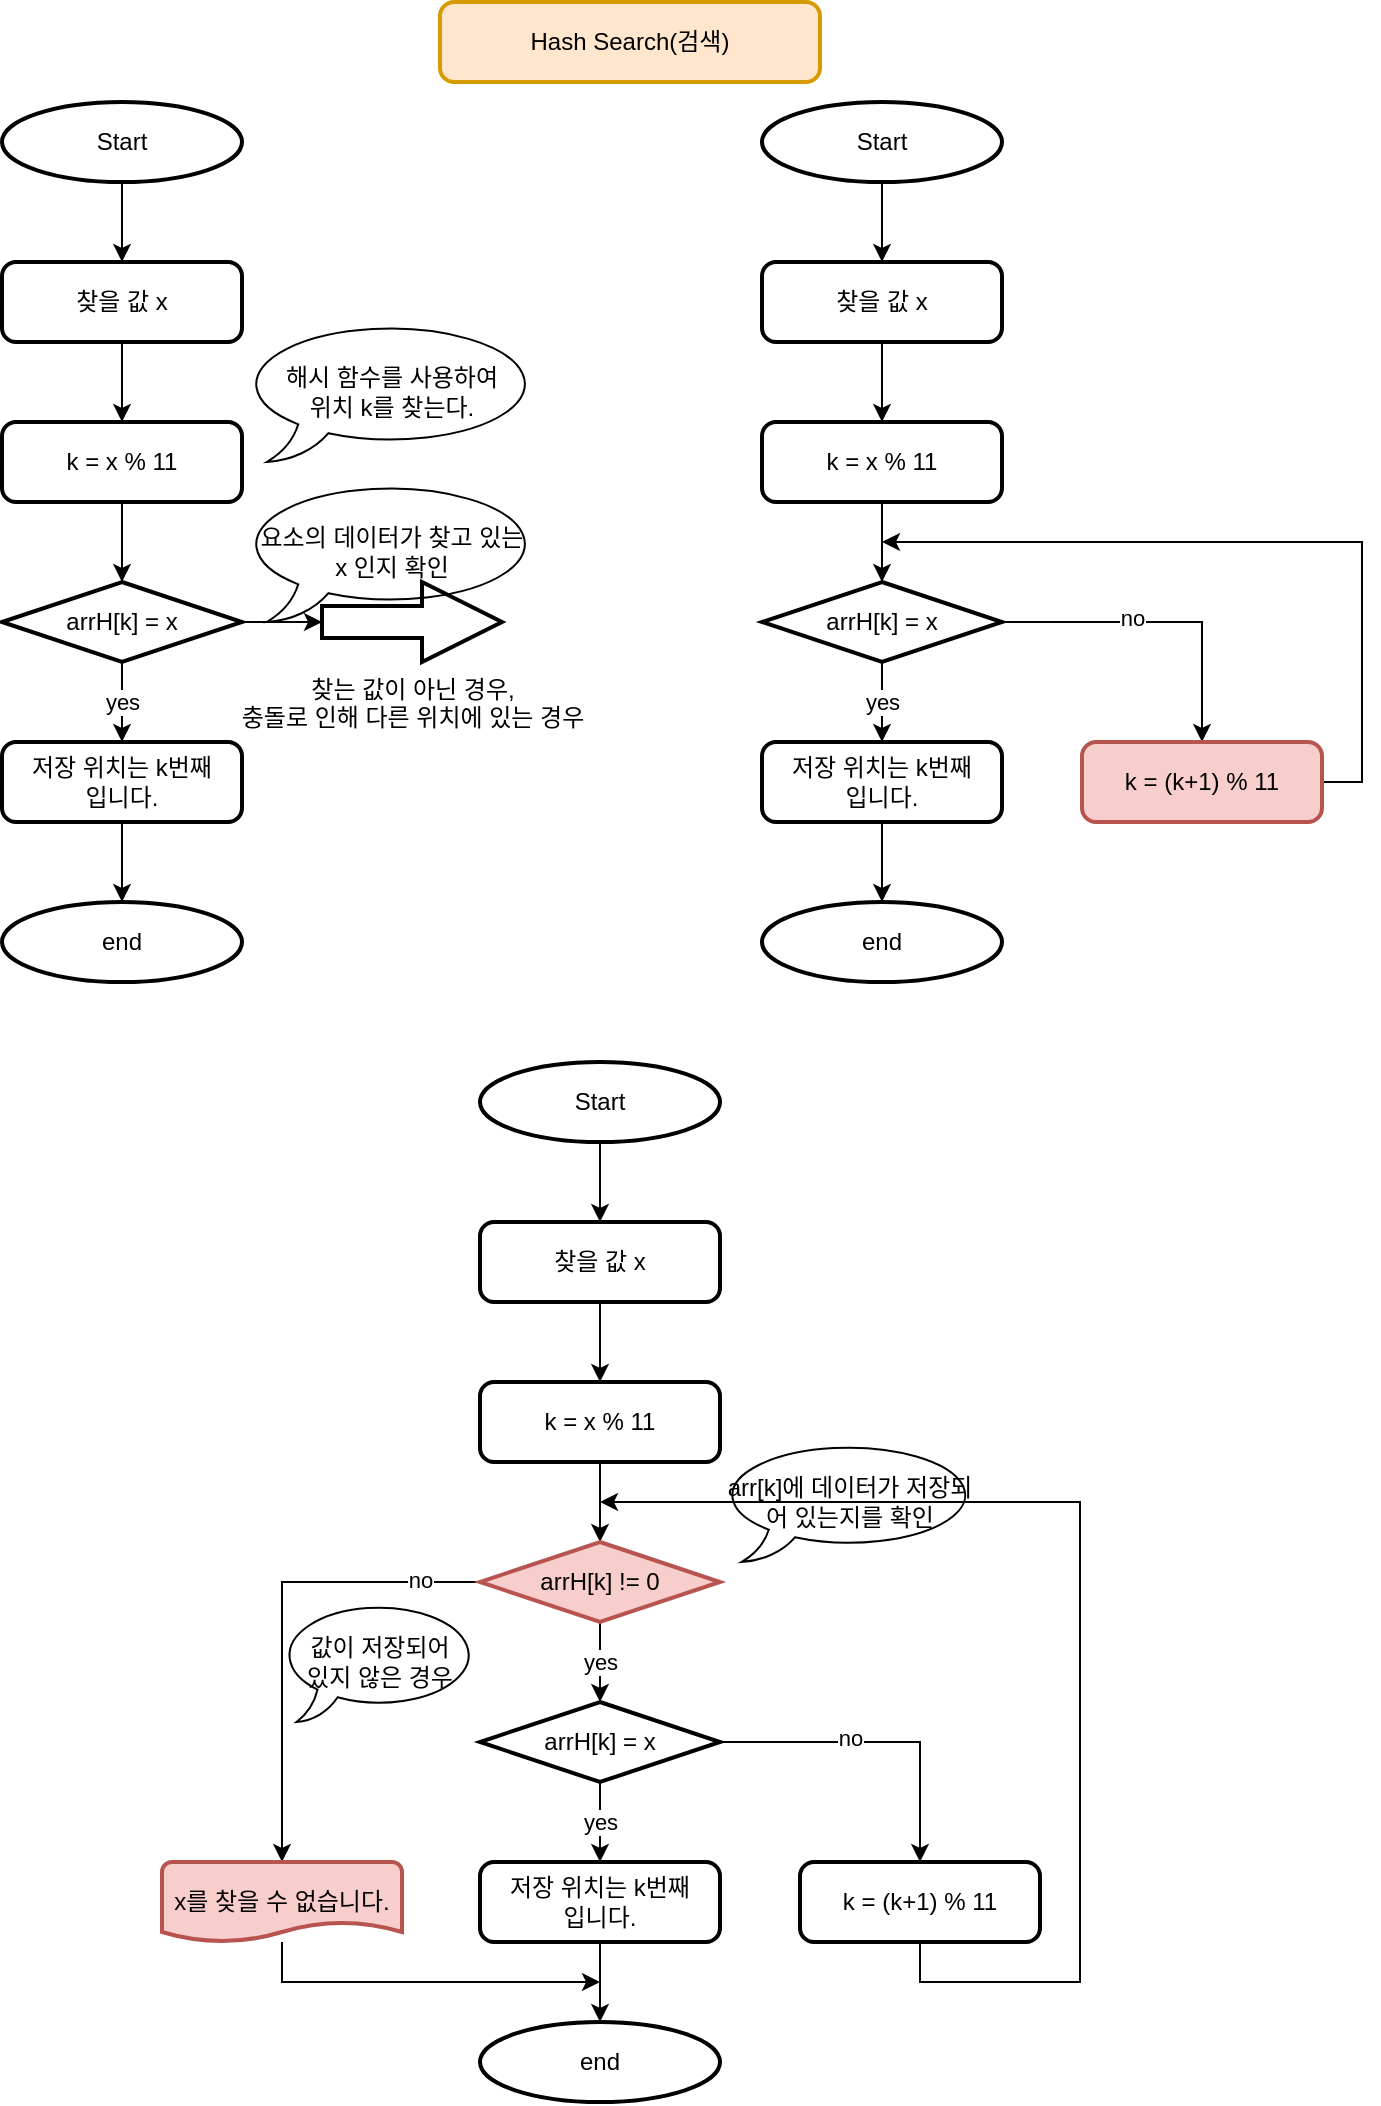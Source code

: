 <mxfile version="16.4.0" type="device"><diagram id="mcG1KdtRjJhZmO_n41ix" name="페이지-1"><mxGraphModel dx="1896" dy="1153" grid="1" gridSize="10" guides="1" tooltips="1" connect="1" arrows="1" fold="1" page="1" pageScale="1" pageWidth="827" pageHeight="1169" math="0" shadow="0"><root><mxCell id="0"/><mxCell id="1" parent="0"/><mxCell id="l-i40e42PNDgHIKyfGgY-1" value="Hash Search(검색)" style="rounded=1;whiteSpace=wrap;html=1;absoluteArcSize=1;arcSize=14;strokeWidth=2;fillColor=#ffe6cc;strokeColor=#d79b00;" vertex="1" parent="1"><mxGeometry x="319" y="30" width="190" height="40" as="geometry"/></mxCell><mxCell id="l-i40e42PNDgHIKyfGgY-10" style="edgeStyle=orthogonalEdgeStyle;rounded=0;orthogonalLoop=1;jettySize=auto;html=1;exitX=0.5;exitY=1;exitDx=0;exitDy=0;exitPerimeter=0;entryX=0.5;entryY=0;entryDx=0;entryDy=0;" edge="1" parent="1" source="l-i40e42PNDgHIKyfGgY-2" target="l-i40e42PNDgHIKyfGgY-3"><mxGeometry relative="1" as="geometry"/></mxCell><mxCell id="l-i40e42PNDgHIKyfGgY-2" value="Start" style="strokeWidth=2;html=1;shape=mxgraph.flowchart.start_2;whiteSpace=wrap;" vertex="1" parent="1"><mxGeometry x="100" y="80" width="120" height="40" as="geometry"/></mxCell><mxCell id="l-i40e42PNDgHIKyfGgY-78" style="edgeStyle=orthogonalEdgeStyle;rounded=0;orthogonalLoop=1;jettySize=auto;html=1;exitX=0.5;exitY=1;exitDx=0;exitDy=0;entryX=0.5;entryY=0;entryDx=0;entryDy=0;" edge="1" parent="1" source="l-i40e42PNDgHIKyfGgY-3" target="l-i40e42PNDgHIKyfGgY-74"><mxGeometry relative="1" as="geometry"/></mxCell><mxCell id="l-i40e42PNDgHIKyfGgY-3" value="찾을 값 x" style="rounded=1;whiteSpace=wrap;html=1;absoluteArcSize=1;arcSize=14;strokeWidth=2;" vertex="1" parent="1"><mxGeometry x="100" y="160" width="120" height="40" as="geometry"/></mxCell><mxCell id="l-i40e42PNDgHIKyfGgY-80" value="yes" style="edgeStyle=orthogonalEdgeStyle;rounded=0;orthogonalLoop=1;jettySize=auto;html=1;exitX=0.5;exitY=1;exitDx=0;exitDy=0;exitPerimeter=0;entryX=0.5;entryY=0;entryDx=0;entryDy=0;" edge="1" parent="1" source="l-i40e42PNDgHIKyfGgY-4" target="l-i40e42PNDgHIKyfGgY-5"><mxGeometry relative="1" as="geometry"/></mxCell><mxCell id="l-i40e42PNDgHIKyfGgY-84" style="edgeStyle=orthogonalEdgeStyle;rounded=0;orthogonalLoop=1;jettySize=auto;html=1;exitX=1;exitY=0.5;exitDx=0;exitDy=0;exitPerimeter=0;entryX=0;entryY=0.5;entryDx=0;entryDy=0;entryPerimeter=0;" edge="1" parent="1" source="l-i40e42PNDgHIKyfGgY-4" target="l-i40e42PNDgHIKyfGgY-83"><mxGeometry relative="1" as="geometry"/></mxCell><mxCell id="l-i40e42PNDgHIKyfGgY-4" value="arrH[k] = x" style="strokeWidth=2;html=1;shape=mxgraph.flowchart.decision;whiteSpace=wrap;" vertex="1" parent="1"><mxGeometry x="100" y="320" width="120" height="40" as="geometry"/></mxCell><mxCell id="l-i40e42PNDgHIKyfGgY-82" style="edgeStyle=orthogonalEdgeStyle;rounded=0;orthogonalLoop=1;jettySize=auto;html=1;exitX=0.5;exitY=1;exitDx=0;exitDy=0;entryX=0.5;entryY=0;entryDx=0;entryDy=0;entryPerimeter=0;" edge="1" parent="1" source="l-i40e42PNDgHIKyfGgY-5" target="l-i40e42PNDgHIKyfGgY-81"><mxGeometry relative="1" as="geometry"/></mxCell><mxCell id="l-i40e42PNDgHIKyfGgY-5" value="저장 위치는 k번째&lt;br&gt;입니다." style="rounded=1;whiteSpace=wrap;html=1;absoluteArcSize=1;arcSize=14;strokeWidth=2;" vertex="1" parent="1"><mxGeometry x="100" y="400" width="120" height="40" as="geometry"/></mxCell><mxCell id="l-i40e42PNDgHIKyfGgY-7" value="요소의 데이터가 찾고 있는&lt;br&gt;x 인지 확인" style="whiteSpace=wrap;html=1;shape=mxgraph.basic.oval_callout" vertex="1" parent="1"><mxGeometry x="220" y="270" width="150" height="70" as="geometry"/></mxCell><mxCell id="l-i40e42PNDgHIKyfGgY-8" value="해시 함수를 사용하여&lt;br&gt;위치 k를 찾는다." style="whiteSpace=wrap;html=1;shape=mxgraph.basic.oval_callout" vertex="1" parent="1"><mxGeometry x="220" y="190" width="150" height="70" as="geometry"/></mxCell><mxCell id="l-i40e42PNDgHIKyfGgY-79" style="edgeStyle=orthogonalEdgeStyle;rounded=0;orthogonalLoop=1;jettySize=auto;html=1;exitX=0.5;exitY=1;exitDx=0;exitDy=0;entryX=0.5;entryY=0;entryDx=0;entryDy=0;entryPerimeter=0;" edge="1" parent="1" source="l-i40e42PNDgHIKyfGgY-74" target="l-i40e42PNDgHIKyfGgY-4"><mxGeometry relative="1" as="geometry"/></mxCell><mxCell id="l-i40e42PNDgHIKyfGgY-74" value="k = x % 11" style="rounded=1;whiteSpace=wrap;html=1;absoluteArcSize=1;arcSize=14;strokeWidth=2;" vertex="1" parent="1"><mxGeometry x="100" y="240" width="120" height="40" as="geometry"/></mxCell><mxCell id="l-i40e42PNDgHIKyfGgY-81" value="end" style="strokeWidth=2;html=1;shape=mxgraph.flowchart.start_2;whiteSpace=wrap;" vertex="1" parent="1"><mxGeometry x="100" y="480" width="120" height="40" as="geometry"/></mxCell><mxCell id="l-i40e42PNDgHIKyfGgY-83" value="찾는 값이 아닌 경우,&lt;br&gt;충돌로 인해 다른 위치에 있는 경우" style="verticalLabelPosition=bottom;verticalAlign=top;html=1;strokeWidth=2;shape=mxgraph.arrows2.arrow;dy=0.6;dx=40;notch=0;fillColor=none;" vertex="1" parent="1"><mxGeometry x="260" y="320" width="90" height="40" as="geometry"/></mxCell><mxCell id="l-i40e42PNDgHIKyfGgY-85" style="edgeStyle=orthogonalEdgeStyle;rounded=0;orthogonalLoop=1;jettySize=auto;html=1;exitX=0.5;exitY=1;exitDx=0;exitDy=0;exitPerimeter=0;entryX=0.5;entryY=0;entryDx=0;entryDy=0;" edge="1" parent="1" source="l-i40e42PNDgHIKyfGgY-86" target="l-i40e42PNDgHIKyfGgY-88"><mxGeometry relative="1" as="geometry"/></mxCell><mxCell id="l-i40e42PNDgHIKyfGgY-86" value="Start" style="strokeWidth=2;html=1;shape=mxgraph.flowchart.start_2;whiteSpace=wrap;" vertex="1" parent="1"><mxGeometry x="480" y="80" width="120" height="40" as="geometry"/></mxCell><mxCell id="l-i40e42PNDgHIKyfGgY-87" style="edgeStyle=orthogonalEdgeStyle;rounded=0;orthogonalLoop=1;jettySize=auto;html=1;exitX=0.5;exitY=1;exitDx=0;exitDy=0;entryX=0.5;entryY=0;entryDx=0;entryDy=0;" edge="1" parent="1" source="l-i40e42PNDgHIKyfGgY-88" target="l-i40e42PNDgHIKyfGgY-97"><mxGeometry relative="1" as="geometry"/></mxCell><mxCell id="l-i40e42PNDgHIKyfGgY-88" value="찾을 값 x" style="rounded=1;whiteSpace=wrap;html=1;absoluteArcSize=1;arcSize=14;strokeWidth=2;" vertex="1" parent="1"><mxGeometry x="480" y="160" width="120" height="40" as="geometry"/></mxCell><mxCell id="l-i40e42PNDgHIKyfGgY-89" value="yes" style="edgeStyle=orthogonalEdgeStyle;rounded=0;orthogonalLoop=1;jettySize=auto;html=1;exitX=0.5;exitY=1;exitDx=0;exitDy=0;exitPerimeter=0;entryX=0.5;entryY=0;entryDx=0;entryDy=0;" edge="1" parent="1" source="l-i40e42PNDgHIKyfGgY-91" target="l-i40e42PNDgHIKyfGgY-93"><mxGeometry relative="1" as="geometry"/></mxCell><mxCell id="l-i40e42PNDgHIKyfGgY-101" style="edgeStyle=orthogonalEdgeStyle;rounded=0;orthogonalLoop=1;jettySize=auto;html=1;exitX=1;exitY=0.5;exitDx=0;exitDy=0;exitPerimeter=0;entryX=0.5;entryY=0;entryDx=0;entryDy=0;" edge="1" parent="1" source="l-i40e42PNDgHIKyfGgY-91" target="l-i40e42PNDgHIKyfGgY-100"><mxGeometry relative="1" as="geometry"/></mxCell><mxCell id="l-i40e42PNDgHIKyfGgY-104" value="no" style="edgeLabel;html=1;align=center;verticalAlign=middle;resizable=0;points=[];" vertex="1" connectable="0" parent="l-i40e42PNDgHIKyfGgY-101"><mxGeometry x="-0.194" y="2" relative="1" as="geometry"><mxPoint as="offset"/></mxGeometry></mxCell><mxCell id="l-i40e42PNDgHIKyfGgY-91" value="arrH[k] = x" style="strokeWidth=2;html=1;shape=mxgraph.flowchart.decision;whiteSpace=wrap;" vertex="1" parent="1"><mxGeometry x="480" y="320" width="120" height="40" as="geometry"/></mxCell><mxCell id="l-i40e42PNDgHIKyfGgY-92" style="edgeStyle=orthogonalEdgeStyle;rounded=0;orthogonalLoop=1;jettySize=auto;html=1;exitX=0.5;exitY=1;exitDx=0;exitDy=0;entryX=0.5;entryY=0;entryDx=0;entryDy=0;entryPerimeter=0;" edge="1" parent="1" source="l-i40e42PNDgHIKyfGgY-93" target="l-i40e42PNDgHIKyfGgY-98"><mxGeometry relative="1" as="geometry"/></mxCell><mxCell id="l-i40e42PNDgHIKyfGgY-93" value="저장 위치는 k번째&lt;br&gt;입니다." style="rounded=1;whiteSpace=wrap;html=1;absoluteArcSize=1;arcSize=14;strokeWidth=2;" vertex="1" parent="1"><mxGeometry x="480" y="400" width="120" height="40" as="geometry"/></mxCell><mxCell id="l-i40e42PNDgHIKyfGgY-96" style="edgeStyle=orthogonalEdgeStyle;rounded=0;orthogonalLoop=1;jettySize=auto;html=1;exitX=0.5;exitY=1;exitDx=0;exitDy=0;entryX=0.5;entryY=0;entryDx=0;entryDy=0;entryPerimeter=0;" edge="1" parent="1" source="l-i40e42PNDgHIKyfGgY-97" target="l-i40e42PNDgHIKyfGgY-91"><mxGeometry relative="1" as="geometry"/></mxCell><mxCell id="l-i40e42PNDgHIKyfGgY-97" value="k = x % 11" style="rounded=1;whiteSpace=wrap;html=1;absoluteArcSize=1;arcSize=14;strokeWidth=2;" vertex="1" parent="1"><mxGeometry x="480" y="240" width="120" height="40" as="geometry"/></mxCell><mxCell id="l-i40e42PNDgHIKyfGgY-98" value="end" style="strokeWidth=2;html=1;shape=mxgraph.flowchart.start_2;whiteSpace=wrap;" vertex="1" parent="1"><mxGeometry x="480" y="480" width="120" height="40" as="geometry"/></mxCell><mxCell id="l-i40e42PNDgHIKyfGgY-103" style="edgeStyle=orthogonalEdgeStyle;rounded=0;orthogonalLoop=1;jettySize=auto;html=1;exitX=1;exitY=0.5;exitDx=0;exitDy=0;" edge="1" parent="1" source="l-i40e42PNDgHIKyfGgY-100"><mxGeometry relative="1" as="geometry"><mxPoint x="540" y="300.0" as="targetPoint"/><Array as="points"><mxPoint x="780" y="420"/><mxPoint x="780" y="300"/></Array></mxGeometry></mxCell><mxCell id="l-i40e42PNDgHIKyfGgY-100" value="k = (k+1) % 11" style="rounded=1;whiteSpace=wrap;html=1;absoluteArcSize=1;arcSize=14;strokeWidth=2;fillColor=#f8cecc;strokeColor=#b85450;" vertex="1" parent="1"><mxGeometry x="640" y="400" width="120" height="40" as="geometry"/></mxCell><mxCell id="l-i40e42PNDgHIKyfGgY-105" style="edgeStyle=orthogonalEdgeStyle;rounded=0;orthogonalLoop=1;jettySize=auto;html=1;exitX=0.5;exitY=1;exitDx=0;exitDy=0;exitPerimeter=0;entryX=0.5;entryY=0;entryDx=0;entryDy=0;" edge="1" parent="1" source="l-i40e42PNDgHIKyfGgY-106" target="l-i40e42PNDgHIKyfGgY-108"><mxGeometry relative="1" as="geometry"/></mxCell><mxCell id="l-i40e42PNDgHIKyfGgY-106" value="Start" style="strokeWidth=2;html=1;shape=mxgraph.flowchart.start_2;whiteSpace=wrap;" vertex="1" parent="1"><mxGeometry x="339" y="560" width="120" height="40" as="geometry"/></mxCell><mxCell id="l-i40e42PNDgHIKyfGgY-107" style="edgeStyle=orthogonalEdgeStyle;rounded=0;orthogonalLoop=1;jettySize=auto;html=1;exitX=0.5;exitY=1;exitDx=0;exitDy=0;entryX=0.5;entryY=0;entryDx=0;entryDy=0;" edge="1" parent="1" source="l-i40e42PNDgHIKyfGgY-108" target="l-i40e42PNDgHIKyfGgY-116"><mxGeometry relative="1" as="geometry"/></mxCell><mxCell id="l-i40e42PNDgHIKyfGgY-108" value="찾을 값 x" style="rounded=1;whiteSpace=wrap;html=1;absoluteArcSize=1;arcSize=14;strokeWidth=2;" vertex="1" parent="1"><mxGeometry x="339" y="640" width="120" height="40" as="geometry"/></mxCell><mxCell id="l-i40e42PNDgHIKyfGgY-109" value="yes" style="edgeStyle=orthogonalEdgeStyle;rounded=0;orthogonalLoop=1;jettySize=auto;html=1;exitX=0.5;exitY=1;exitDx=0;exitDy=0;exitPerimeter=0;entryX=0.5;entryY=0;entryDx=0;entryDy=0;" edge="1" parent="1" source="l-i40e42PNDgHIKyfGgY-112" target="l-i40e42PNDgHIKyfGgY-114"><mxGeometry relative="1" as="geometry"/></mxCell><mxCell id="l-i40e42PNDgHIKyfGgY-110" style="edgeStyle=orthogonalEdgeStyle;rounded=0;orthogonalLoop=1;jettySize=auto;html=1;exitX=1;exitY=0.5;exitDx=0;exitDy=0;exitPerimeter=0;entryX=0.5;entryY=0;entryDx=0;entryDy=0;" edge="1" parent="1" source="l-i40e42PNDgHIKyfGgY-112" target="l-i40e42PNDgHIKyfGgY-119"><mxGeometry relative="1" as="geometry"/></mxCell><mxCell id="l-i40e42PNDgHIKyfGgY-111" value="no" style="edgeLabel;html=1;align=center;verticalAlign=middle;resizable=0;points=[];" vertex="1" connectable="0" parent="l-i40e42PNDgHIKyfGgY-110"><mxGeometry x="-0.194" y="2" relative="1" as="geometry"><mxPoint as="offset"/></mxGeometry></mxCell><mxCell id="l-i40e42PNDgHIKyfGgY-112" value="arrH[k] = x" style="strokeWidth=2;html=1;shape=mxgraph.flowchart.decision;whiteSpace=wrap;" vertex="1" parent="1"><mxGeometry x="339" y="880" width="120" height="40" as="geometry"/></mxCell><mxCell id="l-i40e42PNDgHIKyfGgY-113" style="edgeStyle=orthogonalEdgeStyle;rounded=0;orthogonalLoop=1;jettySize=auto;html=1;exitX=0.5;exitY=1;exitDx=0;exitDy=0;entryX=0.5;entryY=0;entryDx=0;entryDy=0;entryPerimeter=0;" edge="1" parent="1" source="l-i40e42PNDgHIKyfGgY-114" target="l-i40e42PNDgHIKyfGgY-117"><mxGeometry relative="1" as="geometry"/></mxCell><mxCell id="l-i40e42PNDgHIKyfGgY-114" value="저장 위치는 k번째&lt;br&gt;입니다." style="rounded=1;whiteSpace=wrap;html=1;absoluteArcSize=1;arcSize=14;strokeWidth=2;" vertex="1" parent="1"><mxGeometry x="339" y="960" width="120" height="40" as="geometry"/></mxCell><mxCell id="l-i40e42PNDgHIKyfGgY-115" style="edgeStyle=orthogonalEdgeStyle;rounded=0;orthogonalLoop=1;jettySize=auto;html=1;exitX=0.5;exitY=1;exitDx=0;exitDy=0;entryX=0.5;entryY=0;entryDx=0;entryDy=0;entryPerimeter=0;" edge="1" parent="1" source="l-i40e42PNDgHIKyfGgY-116"><mxGeometry relative="1" as="geometry"><mxPoint x="399" y="800" as="targetPoint"/></mxGeometry></mxCell><mxCell id="l-i40e42PNDgHIKyfGgY-116" value="k = x % 11" style="rounded=1;whiteSpace=wrap;html=1;absoluteArcSize=1;arcSize=14;strokeWidth=2;" vertex="1" parent="1"><mxGeometry x="339" y="720" width="120" height="40" as="geometry"/></mxCell><mxCell id="l-i40e42PNDgHIKyfGgY-117" value="end" style="strokeWidth=2;html=1;shape=mxgraph.flowchart.start_2;whiteSpace=wrap;" vertex="1" parent="1"><mxGeometry x="339" y="1040" width="120" height="40" as="geometry"/></mxCell><mxCell id="l-i40e42PNDgHIKyfGgY-122" style="edgeStyle=orthogonalEdgeStyle;rounded=0;orthogonalLoop=1;jettySize=auto;html=1;" edge="1" parent="1" source="l-i40e42PNDgHIKyfGgY-119"><mxGeometry relative="1" as="geometry"><mxPoint x="399" y="780" as="targetPoint"/><Array as="points"><mxPoint x="559" y="1020"/><mxPoint x="639" y="1020"/><mxPoint x="639" y="780"/></Array></mxGeometry></mxCell><mxCell id="l-i40e42PNDgHIKyfGgY-119" value="k = (k+1) % 11" style="rounded=1;whiteSpace=wrap;html=1;absoluteArcSize=1;arcSize=14;strokeWidth=2;" vertex="1" parent="1"><mxGeometry x="499" y="960" width="120" height="40" as="geometry"/></mxCell><mxCell id="l-i40e42PNDgHIKyfGgY-121" value="yes" style="edgeStyle=orthogonalEdgeStyle;rounded=0;orthogonalLoop=1;jettySize=auto;html=1;" edge="1" parent="1" source="l-i40e42PNDgHIKyfGgY-120" target="l-i40e42PNDgHIKyfGgY-112"><mxGeometry relative="1" as="geometry"/></mxCell><mxCell id="l-i40e42PNDgHIKyfGgY-124" style="edgeStyle=orthogonalEdgeStyle;rounded=0;orthogonalLoop=1;jettySize=auto;html=1;exitX=0;exitY=0.5;exitDx=0;exitDy=0;exitPerimeter=0;entryX=0.5;entryY=0;entryDx=0;entryDy=0;entryPerimeter=0;" edge="1" parent="1" source="l-i40e42PNDgHIKyfGgY-120" target="l-i40e42PNDgHIKyfGgY-123"><mxGeometry relative="1" as="geometry"/></mxCell><mxCell id="l-i40e42PNDgHIKyfGgY-126" value="no" style="edgeLabel;html=1;align=center;verticalAlign=middle;resizable=0;points=[];" vertex="1" connectable="0" parent="l-i40e42PNDgHIKyfGgY-124"><mxGeometry x="-0.743" y="-1" relative="1" as="geometry"><mxPoint as="offset"/></mxGeometry></mxCell><mxCell id="l-i40e42PNDgHIKyfGgY-120" value="arrH[k] != 0" style="strokeWidth=2;html=1;shape=mxgraph.flowchart.decision;whiteSpace=wrap;fillColor=#f8cecc;strokeColor=#b85450;" vertex="1" parent="1"><mxGeometry x="339" y="800" width="120" height="40" as="geometry"/></mxCell><mxCell id="l-i40e42PNDgHIKyfGgY-125" style="edgeStyle=orthogonalEdgeStyle;rounded=0;orthogonalLoop=1;jettySize=auto;html=1;" edge="1" parent="1" source="l-i40e42PNDgHIKyfGgY-123"><mxGeometry relative="1" as="geometry"><mxPoint x="399" y="1020" as="targetPoint"/><Array as="points"><mxPoint x="240" y="1020"/></Array></mxGeometry></mxCell><mxCell id="l-i40e42PNDgHIKyfGgY-123" value="x를 찾을 수 없습니다." style="strokeWidth=2;html=1;shape=mxgraph.flowchart.document2;whiteSpace=wrap;size=0.25;fillColor=#f8cecc;strokeColor=#b85450;" vertex="1" parent="1"><mxGeometry x="180" y="960" width="120" height="40" as="geometry"/></mxCell><mxCell id="l-i40e42PNDgHIKyfGgY-127" value="값이 저장되어&lt;br&gt;있지 않은 경우" style="whiteSpace=wrap;html=1;shape=mxgraph.basic.oval_callout;fillColor=none;" vertex="1" parent="1"><mxGeometry x="239" y="830" width="100" height="60" as="geometry"/></mxCell><mxCell id="l-i40e42PNDgHIKyfGgY-128" value="arr[k]에 데이터가 저장되어 있는지를 확인" style="whiteSpace=wrap;html=1;shape=mxgraph.basic.oval_callout;fillColor=none;" vertex="1" parent="1"><mxGeometry x="459" y="750" width="130" height="60" as="geometry"/></mxCell></root></mxGraphModel></diagram></mxfile>